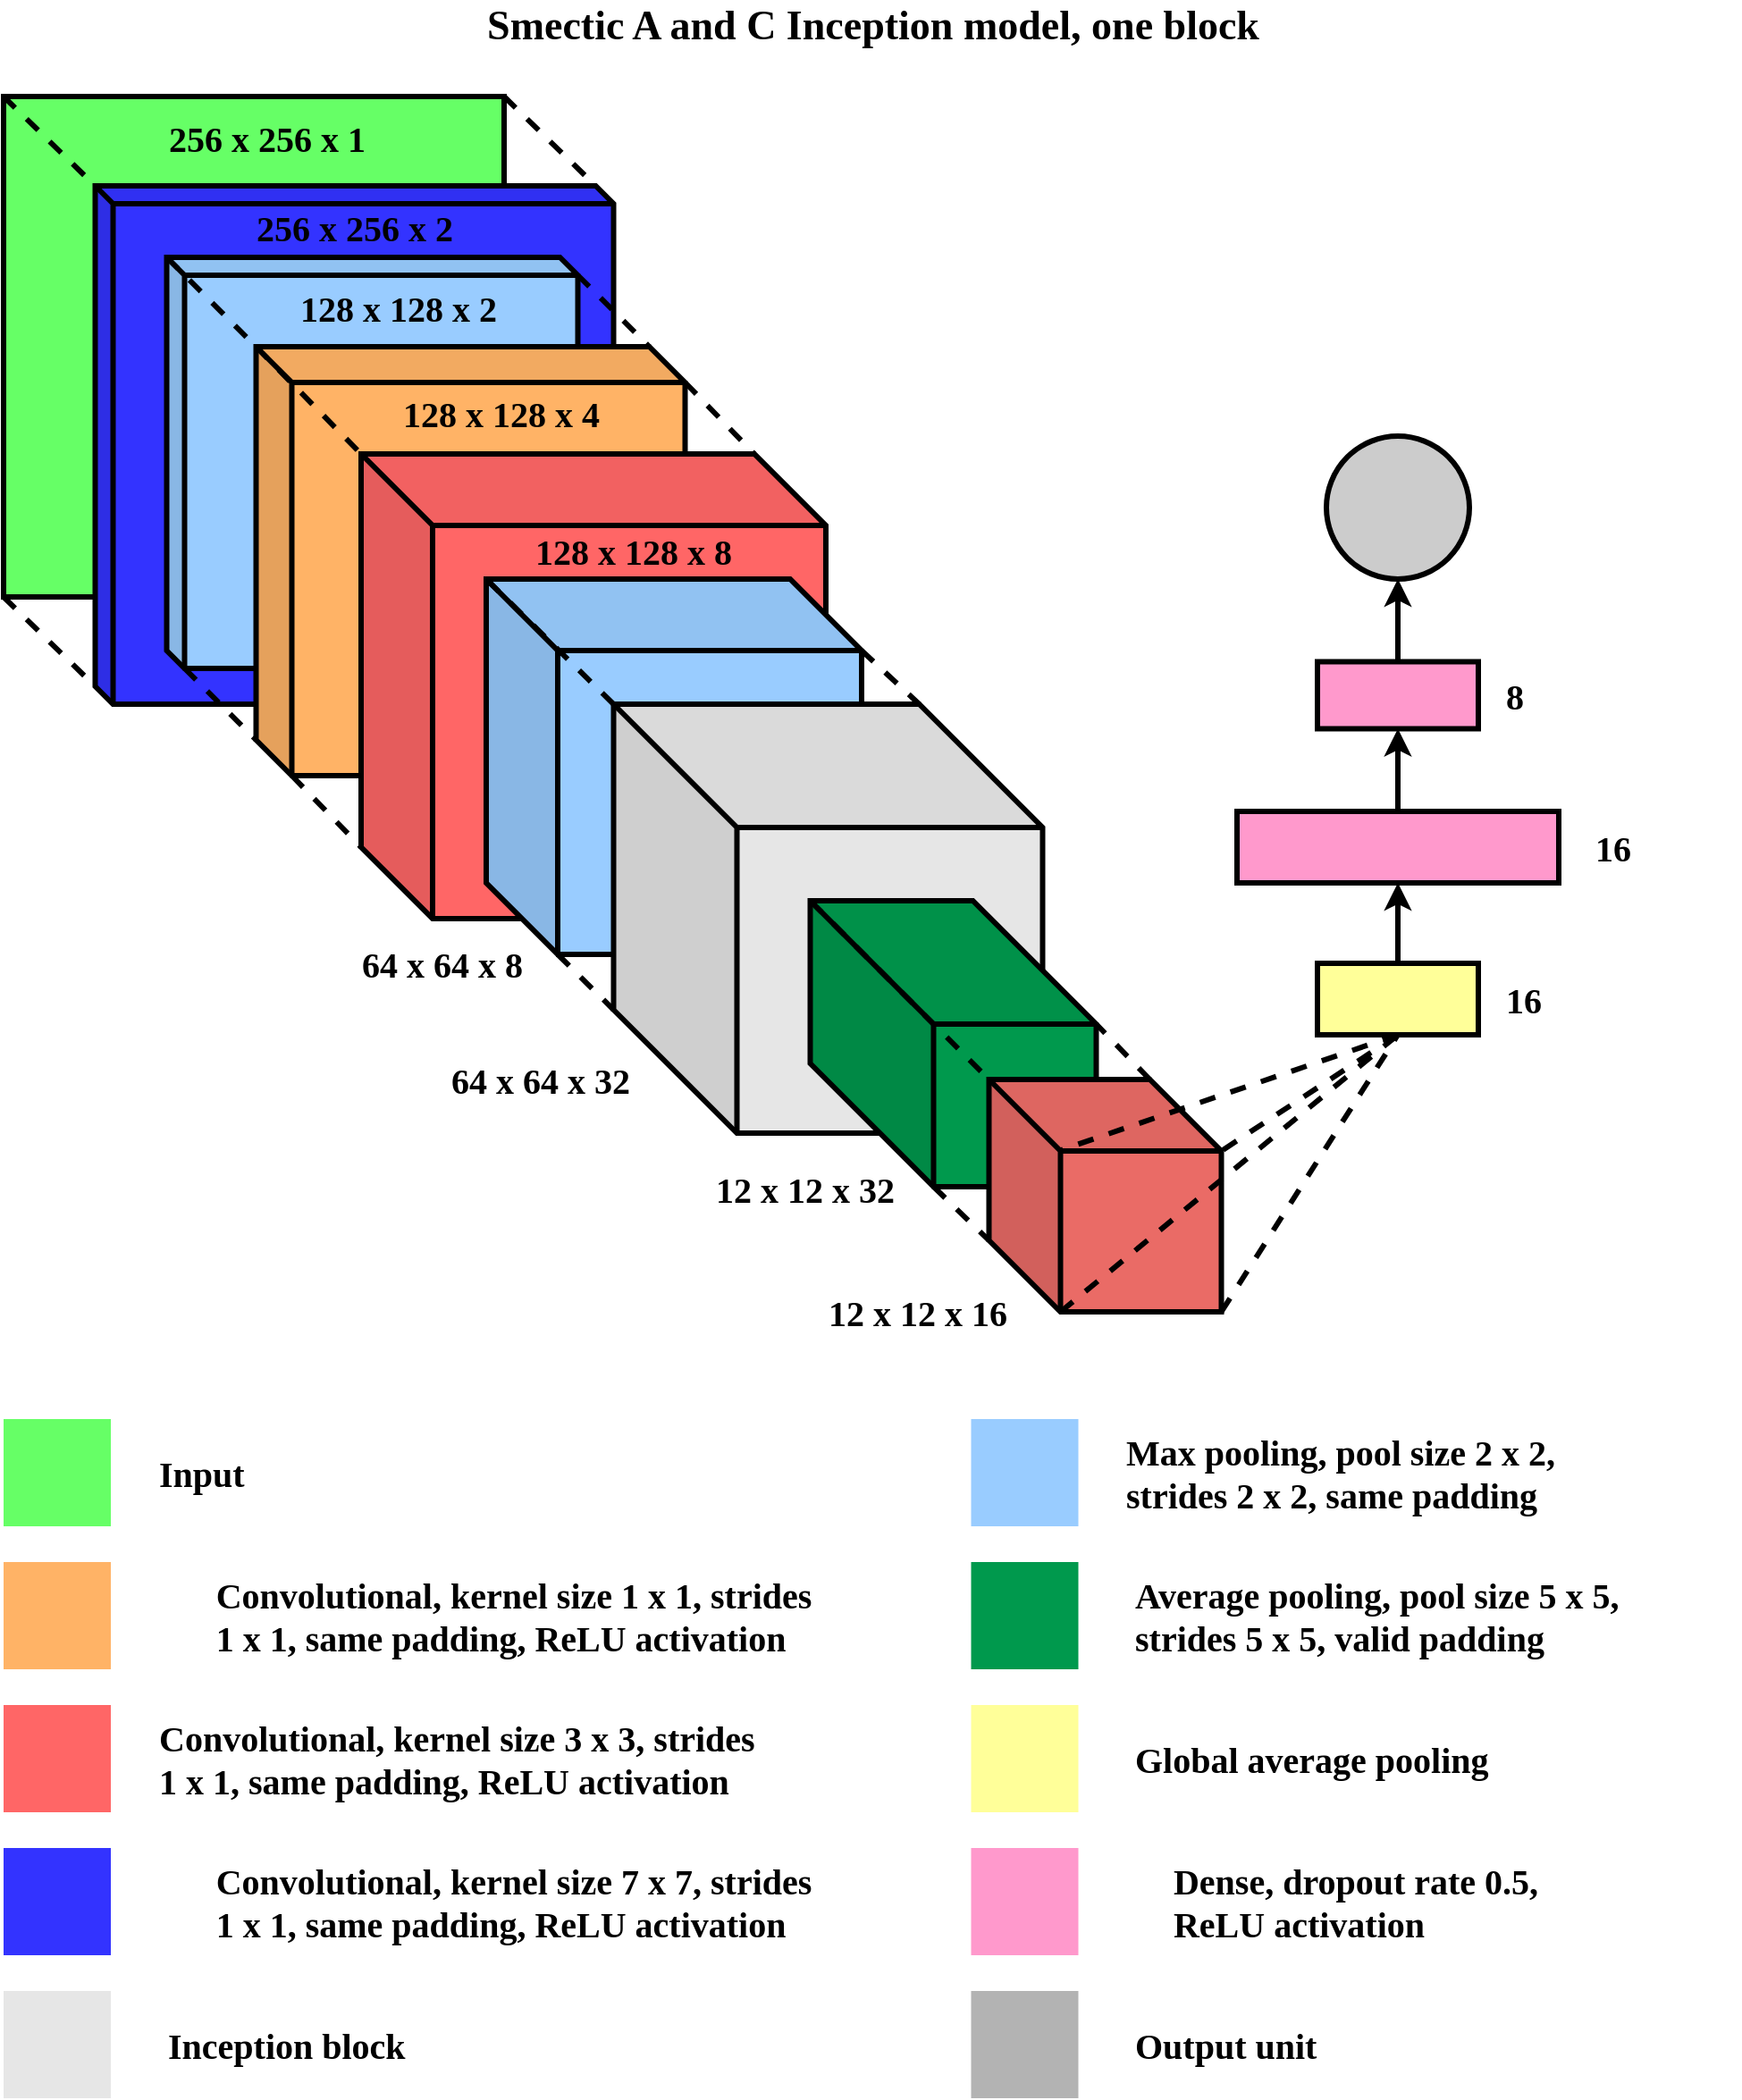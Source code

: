 <mxfile version="13.9.9" type="device"><diagram id="065E0gt1qzLNEhiPImf1" name="Page-1"><mxGraphModel dx="2370" dy="1370" grid="1" gridSize="10" guides="1" tooltips="1" connect="1" arrows="1" fold="1" page="1" pageScale="1" pageWidth="20000" pageHeight="20000" math="0" shadow="0"><root><mxCell id="0"/><mxCell id="1" parent="0"/><mxCell id="9Zj3RXnmFZOlg3Rd1LyL-15" value="" style="shape=cube;whiteSpace=wrap;html=1;boundedLbl=1;backgroundOutline=1;darkOpacity=0.05;darkOpacity2=0.1;size=0;fillColor=#66FF66;strokeWidth=3;" parent="1" vertex="1"><mxGeometry x="40" y="70" width="280" height="280" as="geometry"/></mxCell><mxCell id="9Zj3RXnmFZOlg3Rd1LyL-16" value="" style="shape=cube;whiteSpace=wrap;html=1;boundedLbl=1;backgroundOutline=1;darkOpacity=0.05;darkOpacity2=0.1;size=10;strokeWidth=3;fillColor=#3333FF;" parent="1" vertex="1"><mxGeometry x="91.25" y="120" width="290" height="290" as="geometry"/></mxCell><mxCell id="9Zj3RXnmFZOlg3Rd1LyL-17" value="" style="shape=cube;whiteSpace=wrap;html=1;boundedLbl=1;backgroundOutline=1;darkOpacity=0.05;darkOpacity2=0.1;size=10;strokeWidth=3;fillColor=#99CCFF;" parent="1" vertex="1"><mxGeometry x="131.25" y="160" width="230" height="230" as="geometry"/></mxCell><mxCell id="9Zj3RXnmFZOlg3Rd1LyL-34" value="" style="shape=cube;whiteSpace=wrap;html=1;boundedLbl=1;backgroundOutline=1;darkOpacity=0.05;darkOpacity2=0.1;size=20;strokeWidth=3;fillColor=#FFB366;" parent="1" vertex="1"><mxGeometry x="181.25" y="210" width="240" height="240" as="geometry"/></mxCell><mxCell id="9Zj3RXnmFZOlg3Rd1LyL-36" value="" style="shape=cube;whiteSpace=wrap;html=1;boundedLbl=1;backgroundOutline=1;darkOpacity=0.05;darkOpacity2=0.1;size=40;fillColor=#FF6666;strokeWidth=3;" parent="1" vertex="1"><mxGeometry x="240" y="270" width="260" height="260" as="geometry"/></mxCell><mxCell id="9Zj3RXnmFZOlg3Rd1LyL-55" value="" style="ellipse;whiteSpace=wrap;html=1;aspect=fixed;fillColor=#CCCCCC;strokeWidth=3;direction=north;" parent="1" vertex="1"><mxGeometry x="780" y="260" width="80" height="80" as="geometry"/></mxCell><mxCell id="9Zj3RXnmFZOlg3Rd1LyL-58" value="" style="endArrow=none;dashed=1;html=1;entryX=0;entryY=0;entryDx=280;entryDy=0;entryPerimeter=0;strokeWidth=3;" parent="1" target="9Zj3RXnmFZOlg3Rd1LyL-16" edge="1"><mxGeometry width="50" height="50" relative="1" as="geometry"><mxPoint x="320" y="70" as="sourcePoint"/><mxPoint x="370" y="20" as="targetPoint"/></mxGeometry></mxCell><mxCell id="9Zj3RXnmFZOlg3Rd1LyL-59" value="" style="endArrow=none;dashed=1;html=1;entryX=0;entryY=0;entryDx=0;entryDy=280;entryPerimeter=0;strokeWidth=3;" parent="1" target="9Zj3RXnmFZOlg3Rd1LyL-16" edge="1"><mxGeometry width="50" height="50" relative="1" as="geometry"><mxPoint x="40" y="350" as="sourcePoint"/><mxPoint x="120" y="430" as="targetPoint"/></mxGeometry></mxCell><mxCell id="9Zj3RXnmFZOlg3Rd1LyL-60" value="" style="endArrow=none;dashed=1;html=1;strokeWidth=3;exitX=0;exitY=0;exitDx=10;exitDy=230;exitPerimeter=0;entryX=0;entryY=0;entryDx=0;entryDy=220;entryPerimeter=0;" parent="1" source="9Zj3RXnmFZOlg3Rd1LyL-17" target="9Zj3RXnmFZOlg3Rd1LyL-34" edge="1"><mxGeometry width="50" height="50" relative="1" as="geometry"><mxPoint x="141.25" y="390" as="sourcePoint"/><mxPoint x="201.25" y="450" as="targetPoint"/></mxGeometry></mxCell><mxCell id="9Zj3RXnmFZOlg3Rd1LyL-61" value="" style="endArrow=none;dashed=1;html=1;strokeWidth=3;entryX=0;entryY=0;entryDx=220;entryDy=0;entryPerimeter=0;exitX=0;exitY=0;exitDx=230;exitDy=10;exitPerimeter=0;" parent="1" source="9Zj3RXnmFZOlg3Rd1LyL-17" target="9Zj3RXnmFZOlg3Rd1LyL-34" edge="1"><mxGeometry width="50" height="50" relative="1" as="geometry"><mxPoint x="361.25" y="170" as="sourcePoint"/><mxPoint x="421.25" y="230" as="targetPoint"/></mxGeometry></mxCell><mxCell id="9Zj3RXnmFZOlg3Rd1LyL-62" value="" style="endArrow=none;dashed=1;html=1;strokeWidth=3;entryX=0;entryY=0;entryDx=0;entryDy=0;entryPerimeter=0;exitX=0;exitY=0;exitDx=0;exitDy=0;exitPerimeter=0;" parent="1" source="9Zj3RXnmFZOlg3Rd1LyL-17" target="9Zj3RXnmFZOlg3Rd1LyL-34" edge="1"><mxGeometry width="50" height="50" relative="1" as="geometry"><mxPoint x="144" y="170" as="sourcePoint"/><mxPoint x="201.25" y="230" as="targetPoint"/></mxGeometry></mxCell><mxCell id="9Zj3RXnmFZOlg3Rd1LyL-63" value="" style="endArrow=none;dashed=1;html=1;strokeWidth=3;entryX=0;entryY=0;entryDx=0;entryDy=0;entryPerimeter=0;exitX=0;exitY=0;exitDx=0;exitDy=0;exitPerimeter=0;" parent="1" source="9Zj3RXnmFZOlg3Rd1LyL-34" target="9Zj3RXnmFZOlg3Rd1LyL-36" edge="1"><mxGeometry width="50" height="50" relative="1" as="geometry"><mxPoint x="220" y="240" as="sourcePoint"/><mxPoint x="261.25" y="287.5" as="targetPoint"/></mxGeometry></mxCell><mxCell id="9Zj3RXnmFZOlg3Rd1LyL-64" value="" style="endArrow=none;dashed=1;html=1;strokeWidth=3;entryX=0;entryY=0;entryDx=0;entryDy=220;entryPerimeter=0;exitX=0;exitY=0;exitDx=20;exitDy=240;exitPerimeter=0;" parent="1" source="9Zj3RXnmFZOlg3Rd1LyL-34" target="9Zj3RXnmFZOlg3Rd1LyL-36" edge="1"><mxGeometry width="50" height="50" relative="1" as="geometry"><mxPoint x="201.25" y="450" as="sourcePoint"/><mxPoint x="261.25" y="510" as="targetPoint"/></mxGeometry></mxCell><mxCell id="9Zj3RXnmFZOlg3Rd1LyL-65" value="" style="endArrow=none;dashed=1;html=1;strokeWidth=3;exitX=0;exitY=0;exitDx=240;exitDy=20;exitPerimeter=0;entryX=0;entryY=0;entryDx=220;entryDy=0;entryPerimeter=0;" parent="1" source="9Zj3RXnmFZOlg3Rd1LyL-34" target="9Zj3RXnmFZOlg3Rd1LyL-36" edge="1"><mxGeometry width="50" height="50" relative="1" as="geometry"><mxPoint x="421.25" y="227.5" as="sourcePoint"/><mxPoint x="481.25" y="288" as="targetPoint"/></mxGeometry></mxCell><mxCell id="9Zj3RXnmFZOlg3Rd1LyL-66" value="" style="endArrow=none;dashed=1;html=1;entryX=0;entryY=0;entryDx=0;entryDy=0;entryPerimeter=0;strokeWidth=3;" parent="1" target="9Zj3RXnmFZOlg3Rd1LyL-16" edge="1"><mxGeometry width="50" height="50" relative="1" as="geometry"><mxPoint x="40" y="70" as="sourcePoint"/><mxPoint x="120" y="150" as="targetPoint"/></mxGeometry></mxCell><mxCell id="9Zj3RXnmFZOlg3Rd1LyL-89" value="" style="endArrow=classic;html=1;strokeWidth=3;exitX=0.5;exitY=1;exitDx=0;exitDy=0;entryX=0.5;entryY=1;entryDx=0;entryDy=0;" parent="1" source="9Zj3RXnmFZOlg3Rd1LyL-91" target="9Zj3RXnmFZOlg3Rd1LyL-92" edge="1"><mxGeometry width="50" height="50" relative="1" as="geometry"><mxPoint x="740" y="330" as="sourcePoint"/><mxPoint x="800" y="328.92" as="targetPoint"/></mxGeometry></mxCell><mxCell id="9Zj3RXnmFZOlg3Rd1LyL-90" value="" style="endArrow=classic;html=1;strokeWidth=3;exitX=0.5;exitY=0;exitDx=0;exitDy=0;entryX=0.5;entryY=1;entryDx=0;entryDy=0;" parent="1" source="9Zj3RXnmFZOlg3Rd1LyL-92" target="9Zj3RXnmFZOlg3Rd1LyL-93" edge="1"><mxGeometry width="50" height="50" relative="1" as="geometry"><mxPoint x="840" y="330" as="sourcePoint"/><mxPoint x="835" y="440" as="targetPoint"/></mxGeometry></mxCell><mxCell id="9Zj3RXnmFZOlg3Rd1LyL-91" value="" style="rounded=0;whiteSpace=wrap;html=1;fillColor=#FFFF99;rotation=90;strokeWidth=3;direction=south;" parent="1" vertex="1"><mxGeometry x="800" y="530" width="40" height="90" as="geometry"/></mxCell><mxCell id="9Zj3RXnmFZOlg3Rd1LyL-92" value="" style="rounded=0;whiteSpace=wrap;html=1;fillColor=#FF99CC;rotation=-90;strokeWidth=3;direction=south;" parent="1" vertex="1"><mxGeometry x="800" y="400" width="40" height="180" as="geometry"/></mxCell><mxCell id="9Zj3RXnmFZOlg3Rd1LyL-93" value="" style="rounded=0;whiteSpace=wrap;html=1;fillColor=#FF99CC;rotation=-90;strokeWidth=3;direction=south;" parent="1" vertex="1"><mxGeometry x="801.25" y="360" width="37.5" height="90" as="geometry"/></mxCell><mxCell id="9Zj3RXnmFZOlg3Rd1LyL-112" value="" style="endArrow=classic;html=1;strokeWidth=3;exitX=0.5;exitY=0;exitDx=0;exitDy=0;entryX=0;entryY=0.5;entryDx=0;entryDy=0;" parent="1" source="9Zj3RXnmFZOlg3Rd1LyL-93" target="9Zj3RXnmFZOlg3Rd1LyL-55" edge="1"><mxGeometry width="50" height="50" relative="1" as="geometry"><mxPoint x="965" y="360" as="sourcePoint"/><mxPoint x="990" y="490" as="targetPoint"/></mxGeometry></mxCell><mxCell id="9Zj3RXnmFZOlg3Rd1LyL-113" value="&lt;font style=&quot;font-size: 20px&quot; face=&quot;Tahoma&quot;&gt;&lt;b&gt;256 x 256 x 1&lt;/b&gt;&lt;/font&gt;" style="text;html=1;align=center;verticalAlign=middle;resizable=0;points=[];autosize=1;" parent="1" vertex="1"><mxGeometry x="112" y="83" width="150" height="20" as="geometry"/></mxCell><mxCell id="9Zj3RXnmFZOlg3Rd1LyL-131" value="&lt;font face=&quot;Tahoma&quot;&gt;&lt;span style=&quot;font-size: 20px&quot;&gt;&lt;b&gt;256 x 256 x 2&lt;/b&gt;&lt;/span&gt;&lt;/font&gt;" style="text;html=1;align=center;verticalAlign=middle;resizable=0;points=[];autosize=1;" parent="1" vertex="1"><mxGeometry x="161.25" y="133" width="150" height="20" as="geometry"/></mxCell><mxCell id="9Zj3RXnmFZOlg3Rd1LyL-132" value="&lt;font face=&quot;Tahoma&quot;&gt;&lt;span style=&quot;font-size: 20px&quot;&gt;&lt;b&gt;128 x 128 x 2&amp;nbsp;&lt;/b&gt;&lt;/span&gt;&lt;/font&gt;" style="text;html=1;align=center;verticalAlign=middle;resizable=0;points=[];autosize=1;" parent="1" vertex="1"><mxGeometry x="183.25" y="178" width="160" height="20" as="geometry"/></mxCell><mxCell id="9Zj3RXnmFZOlg3Rd1LyL-133" value="&lt;font face=&quot;Tahoma&quot;&gt;&lt;span style=&quot;font-size: 20px&quot;&gt;&lt;b&gt;128 x 128 x 4&lt;/b&gt;&lt;/span&gt;&lt;/font&gt;" style="text;html=1;align=center;verticalAlign=middle;resizable=0;points=[];autosize=1;" parent="1" vertex="1"><mxGeometry x="243.25" y="237" width="150" height="20" as="geometry"/></mxCell><mxCell id="9Zj3RXnmFZOlg3Rd1LyL-142" value="&lt;font face=&quot;Tahoma&quot;&gt;&lt;span style=&quot;font-size: 20px&quot;&gt;&lt;b&gt;16&lt;/b&gt;&lt;/span&gt;&lt;/font&gt;" style="text;html=1;align=center;verticalAlign=middle;resizable=0;points=[];autosize=1;" parent="1" vertex="1"><mxGeometry x="870" y="565" width="40" height="20" as="geometry"/></mxCell><mxCell id="9Zj3RXnmFZOlg3Rd1LyL-143" value="&lt;font face=&quot;Tahoma&quot;&gt;&lt;span style=&quot;font-size: 20px&quot;&gt;&lt;b&gt;16&lt;/b&gt;&lt;/span&gt;&lt;/font&gt;" style="text;html=1;align=center;verticalAlign=middle;resizable=0;points=[];autosize=1;" parent="1" vertex="1"><mxGeometry x="920" y="480" width="40" height="20" as="geometry"/></mxCell><mxCell id="9Zj3RXnmFZOlg3Rd1LyL-144" value="&lt;font face=&quot;Tahoma&quot;&gt;&lt;span style=&quot;font-size: 20px&quot;&gt;&lt;b&gt;8&lt;/b&gt;&lt;/span&gt;&lt;/font&gt;" style="text;html=1;align=center;verticalAlign=middle;resizable=0;points=[];autosize=1;" parent="1" vertex="1"><mxGeometry x="870" y="395" width="30" height="20" as="geometry"/></mxCell><mxCell id="9Zj3RXnmFZOlg3Rd1LyL-145" value="" style="rounded=0;whiteSpace=wrap;html=1;strokeWidth=3;fillColor=#FF6666;strokeColor=none;" parent="1" vertex="1"><mxGeometry x="40" y="970" width="60" height="60" as="geometry"/></mxCell><mxCell id="9Zj3RXnmFZOlg3Rd1LyL-146" value="" style="rounded=0;whiteSpace=wrap;html=1;strokeWidth=3;fillColor=#66FF66;strokeColor=none;" parent="1" vertex="1"><mxGeometry x="40" y="810" width="60" height="60" as="geometry"/></mxCell><mxCell id="9Zj3RXnmFZOlg3Rd1LyL-147" value="" style="rounded=0;whiteSpace=wrap;html=1;strokeWidth=3;fillColor=#B3B3B3;strokeColor=none;" parent="1" vertex="1"><mxGeometry x="581.25" y="1130" width="60" height="60" as="geometry"/></mxCell><mxCell id="9Zj3RXnmFZOlg3Rd1LyL-148" value="" style="rounded=0;whiteSpace=wrap;html=1;strokeWidth=3;fillColor=#99CCFF;strokeColor=none;" parent="1" vertex="1"><mxGeometry x="581.25" y="810" width="60" height="60" as="geometry"/></mxCell><mxCell id="9Zj3RXnmFZOlg3Rd1LyL-149" value="" style="rounded=0;whiteSpace=wrap;html=1;strokeWidth=3;fillColor=#FFFF99;strokeColor=none;" parent="1" vertex="1"><mxGeometry x="581.25" y="970" width="60" height="60" as="geometry"/></mxCell><mxCell id="9Zj3RXnmFZOlg3Rd1LyL-150" value="" style="rounded=0;whiteSpace=wrap;html=1;strokeWidth=3;fillColor=#FF99CC;strokeColor=none;" parent="1" vertex="1"><mxGeometry x="581.25" y="1050" width="60" height="60" as="geometry"/></mxCell><mxCell id="9Zj3RXnmFZOlg3Rd1LyL-152" value="&lt;font face=&quot;Tahoma&quot;&gt;&lt;span style=&quot;font-size: 20px&quot;&gt;&lt;b&gt;Input&lt;/b&gt;&lt;/span&gt;&lt;/font&gt;" style="text;html=1;align=left;verticalAlign=middle;resizable=0;points=[];autosize=1;" parent="1" vertex="1"><mxGeometry x="125" y="830" width="70" height="20" as="geometry"/></mxCell><mxCell id="9Zj3RXnmFZOlg3Rd1LyL-153" value="&lt;div&gt;&lt;b style=&quot;font-size: 20px ; font-family: &amp;#34;tahoma&amp;#34;&quot;&gt;Convolutional, kernel size 3 x 3,&amp;nbsp;&lt;/b&gt;&lt;b style=&quot;font-family: &amp;#34;tahoma&amp;#34; ; font-size: 20px&quot;&gt;strides&lt;/b&gt;&lt;/div&gt;&lt;div&gt;&lt;b style=&quot;font-family: &amp;#34;tahoma&amp;#34; ; font-size: 20px&quot;&gt;1 x 1, same padding, ReLU activation&lt;/b&gt;&lt;/div&gt;" style="text;html=1;align=left;verticalAlign=middle;resizable=0;points=[];autosize=1;" parent="1" vertex="1"><mxGeometry x="125" y="980" width="410" height="40" as="geometry"/></mxCell><mxCell id="9Zj3RXnmFZOlg3Rd1LyL-154" value="&lt;font face=&quot;Tahoma&quot;&gt;&lt;span style=&quot;font-size: 20px&quot;&gt;&lt;b&gt;Max pooling, pool size 2 x 2,&lt;br&gt;strides 2 x 2, same padding&amp;nbsp;&lt;/b&gt;&lt;/span&gt;&lt;/font&gt;" style="text;html=1;align=left;verticalAlign=middle;resizable=0;points=[];autosize=1;" parent="1" vertex="1"><mxGeometry x="666.25" y="820" width="300" height="40" as="geometry"/></mxCell><mxCell id="9Zj3RXnmFZOlg3Rd1LyL-155" value="&lt;font face=&quot;Tahoma&quot;&gt;&lt;span style=&quot;font-size: 20px&quot;&gt;&lt;b&gt;Output unit&lt;/b&gt;&lt;/span&gt;&lt;/font&gt;" style="text;html=1;align=left;verticalAlign=middle;resizable=0;points=[];autosize=1;" parent="1" vertex="1"><mxGeometry x="671.25" y="1150" width="130" height="20" as="geometry"/></mxCell><mxCell id="9Zj3RXnmFZOlg3Rd1LyL-156" value="&lt;div style=&quot;text-align: left&quot;&gt;&lt;b style=&quot;font-size: 20px ; font-family: &amp;#34;tahoma&amp;#34;&quot;&gt;Dense, dropout rate 0.5,&lt;/b&gt;&lt;/div&gt;&lt;font face=&quot;Tahoma&quot;&gt;&lt;div style=&quot;text-align: left&quot;&gt;&lt;b style=&quot;font-size: 20px&quot;&gt;ReLU activation&lt;/b&gt;&lt;/div&gt;&lt;/font&gt;" style="text;html=1;align=center;verticalAlign=middle;resizable=0;points=[];autosize=1;" parent="1" vertex="1"><mxGeometry x="666.25" y="1060" width="260" height="40" as="geometry"/></mxCell><mxCell id="9Zj3RXnmFZOlg3Rd1LyL-157" value="&lt;font face=&quot;Tahoma&quot;&gt;&lt;span style=&quot;font-size: 20px&quot;&gt;&lt;b&gt;Global average pooling&lt;/b&gt;&lt;/span&gt;&lt;/font&gt;" style="text;html=1;align=left;verticalAlign=middle;resizable=0;points=[];autosize=1;" parent="1" vertex="1"><mxGeometry x="671.25" y="990" width="250" height="20" as="geometry"/></mxCell><mxCell id="hBKXDSo3iaA-zNHNNbgm-1" value="" style="rounded=0;whiteSpace=wrap;html=1;strokeWidth=3;strokeColor=none;fillColor=#3333FF;" parent="1" vertex="1"><mxGeometry x="40" y="1050" width="60" height="60" as="geometry"/></mxCell><mxCell id="hBKXDSo3iaA-zNHNNbgm-2" value="&lt;div style=&quot;text-align: left&quot;&gt;&lt;b style=&quot;font-size: 20px ; font-family: &amp;#34;tahoma&amp;#34;&quot;&gt;Convolutional, kernel size 7 x 7,&amp;nbsp;&lt;/b&gt;&lt;b style=&quot;font-family: &amp;#34;tahoma&amp;#34; ; font-size: 20px&quot;&gt;strides&lt;/b&gt;&lt;/div&gt;&lt;div style=&quot;text-align: left&quot;&gt;&lt;b style=&quot;font-family: &amp;#34;tahoma&amp;#34; ; font-size: 20px&quot;&gt;1 x 1, same padding, ReLU activation&lt;/b&gt;&lt;/div&gt;" style="text;html=1;align=center;verticalAlign=middle;resizable=0;points=[];autosize=1;" parent="1" vertex="1"><mxGeometry x="120" y="1060" width="410" height="40" as="geometry"/></mxCell><mxCell id="hBKXDSo3iaA-zNHNNbgm-3" value="" style="rounded=0;whiteSpace=wrap;html=1;strokeWidth=3;strokeColor=none;fillColor=#FFB366;" parent="1" vertex="1"><mxGeometry x="40" y="890" width="60" height="60" as="geometry"/></mxCell><mxCell id="hBKXDSo3iaA-zNHNNbgm-4" value="&lt;div style=&quot;text-align: left&quot;&gt;&lt;b style=&quot;font-size: 20px ; font-family: &amp;#34;tahoma&amp;#34;&quot;&gt;Convolutional, kernel size 1 x 1,&amp;nbsp;&lt;/b&gt;&lt;b style=&quot;font-family: &amp;#34;tahoma&amp;#34; ; font-size: 20px&quot;&gt;strides&lt;/b&gt;&lt;/div&gt;&lt;div style=&quot;text-align: left&quot;&gt;&lt;b style=&quot;font-family: &amp;#34;tahoma&amp;#34; ; font-size: 20px&quot;&gt;1 x 1, same padding, ReLU activation&lt;/b&gt;&lt;/div&gt;" style="text;html=1;align=center;verticalAlign=middle;resizable=0;points=[];autosize=1;" parent="1" vertex="1"><mxGeometry x="120" y="900" width="410" height="40" as="geometry"/></mxCell><mxCell id="hBKXDSo3iaA-zNHNNbgm-5" value="" style="rounded=0;whiteSpace=wrap;html=1;strokeWidth=3;strokeColor=none;fillColor=#E6E6E6;" parent="1" vertex="1"><mxGeometry x="40" y="1130" width="60" height="60" as="geometry"/></mxCell><mxCell id="hBKXDSo3iaA-zNHNNbgm-6" value="&lt;font face=&quot;Tahoma&quot;&gt;&lt;span style=&quot;font-size: 20px&quot;&gt;&lt;b&gt;Inception block&lt;br&gt;&lt;/b&gt;&lt;/span&gt;&lt;/font&gt;" style="text;html=1;align=left;verticalAlign=middle;resizable=0;points=[];autosize=1;" parent="1" vertex="1"><mxGeometry x="130" y="1150" width="170" height="20" as="geometry"/></mxCell><mxCell id="hBKXDSo3iaA-zNHNNbgm-7" value="" style="rounded=0;whiteSpace=wrap;html=1;strokeWidth=3;strokeColor=none;fillColor=#00994D;" parent="1" vertex="1"><mxGeometry x="581.25" y="890" width="60" height="60" as="geometry"/></mxCell><mxCell id="hBKXDSo3iaA-zNHNNbgm-8" value="&lt;font face=&quot;Tahoma&quot;&gt;&lt;span style=&quot;font-size: 20px&quot;&gt;&lt;b&gt;Average pooling, pool size 5 x 5, &lt;br&gt;strides 5 x 5, valid padding&amp;nbsp;&lt;br&gt;&lt;/b&gt;&lt;/span&gt;&lt;/font&gt;" style="text;html=1;align=left;verticalAlign=middle;resizable=0;points=[];autosize=1;" parent="1" vertex="1"><mxGeometry x="671.25" y="900" width="340" height="40" as="geometry"/></mxCell><mxCell id="hBKXDSo3iaA-zNHNNbgm-10" value="" style="shape=cube;whiteSpace=wrap;html=1;boundedLbl=1;backgroundOutline=1;darkOpacity=0.05;darkOpacity2=0.1;size=40;strokeWidth=3;fillColor=#99CCFF;" parent="1" vertex="1"><mxGeometry x="310" y="340" width="210" height="210" as="geometry"/></mxCell><mxCell id="hBKXDSo3iaA-zNHNNbgm-11" value="" style="shape=cube;whiteSpace=wrap;html=1;boundedLbl=1;backgroundOutline=1;darkOpacity=0.05;darkOpacity2=0.1;size=69;strokeWidth=3;fillColor=#E6E6E6;" parent="1" vertex="1"><mxGeometry x="381.25" y="410" width="240" height="240" as="geometry"/></mxCell><mxCell id="hBKXDSo3iaA-zNHNNbgm-12" value="" style="endArrow=none;dashed=1;html=1;strokeWidth=3;entryX=0;entryY=0;entryDx=0;entryDy=171;entryPerimeter=0;exitX=0;exitY=0;exitDx=40;exitDy=210;exitPerimeter=0;" parent="1" source="hBKXDSo3iaA-zNHNNbgm-10" target="hBKXDSo3iaA-zNHNNbgm-11" edge="1"><mxGeometry width="50" height="50" relative="1" as="geometry"><mxPoint x="190" y="440" as="sourcePoint"/><mxPoint x="250" y="500" as="targetPoint"/></mxGeometry></mxCell><mxCell id="hBKXDSo3iaA-zNHNNbgm-13" value="" style="endArrow=none;dashed=1;html=1;strokeWidth=3;entryX=0;entryY=0;entryDx=171;entryDy=0;entryPerimeter=0;exitX=0;exitY=0;exitDx=210;exitDy=40;exitPerimeter=0;" parent="1" source="hBKXDSo3iaA-zNHNNbgm-10" target="hBKXDSo3iaA-zNHNNbgm-11" edge="1"><mxGeometry width="50" height="50" relative="1" as="geometry"><mxPoint x="200" y="450" as="sourcePoint"/><mxPoint x="260" y="510" as="targetPoint"/></mxGeometry></mxCell><mxCell id="hBKXDSo3iaA-zNHNNbgm-14" value="" style="endArrow=none;dashed=1;html=1;strokeWidth=3;exitX=0;exitY=0;exitDx=0;exitDy=0;exitPerimeter=0;entryX=0;entryY=0;entryDx=0;entryDy=0;entryPerimeter=0;" parent="1" source="hBKXDSo3iaA-zNHNNbgm-11" target="hBKXDSo3iaA-zNHNNbgm-10" edge="1"><mxGeometry width="50" height="50" relative="1" as="geometry"><mxPoint x="210" y="460" as="sourcePoint"/><mxPoint x="270" y="520" as="targetPoint"/></mxGeometry></mxCell><mxCell id="hBKXDSo3iaA-zNHNNbgm-15" value="" style="shape=cube;whiteSpace=wrap;html=1;boundedLbl=1;backgroundOutline=1;darkOpacity=0.05;darkOpacity2=0.1;size=69;strokeWidth=3;fillColor=#00994D;" parent="1" vertex="1"><mxGeometry x="491.25" y="520" width="160" height="160" as="geometry"/></mxCell><mxCell id="hBKXDSo3iaA-zNHNNbgm-16" value="" style="shape=cube;whiteSpace=wrap;html=1;boundedLbl=1;backgroundOutline=1;darkOpacity=0.05;darkOpacity2=0.1;size=40;strokeWidth=3;fillColor=#EA6B66;" parent="1" vertex="1"><mxGeometry x="591.25" y="620" width="130" height="130" as="geometry"/></mxCell><mxCell id="hBKXDSo3iaA-zNHNNbgm-17" value="" style="endArrow=none;dashed=1;html=1;strokeWidth=3;entryX=0;entryY=0;entryDx=0;entryDy=90;entryPerimeter=0;exitX=0;exitY=0;exitDx=69;exitDy=160;exitPerimeter=0;" parent="1" source="hBKXDSo3iaA-zNHNNbgm-15" target="hBKXDSo3iaA-zNHNNbgm-16" edge="1"><mxGeometry width="50" height="50" relative="1" as="geometry"><mxPoint x="351.25" y="550" as="sourcePoint"/><mxPoint x="391.25" y="591" as="targetPoint"/></mxGeometry></mxCell><mxCell id="hBKXDSo3iaA-zNHNNbgm-18" value="" style="endArrow=none;dashed=1;html=1;strokeWidth=3;entryX=0;entryY=0;entryDx=0;entryDy=0;entryPerimeter=0;exitX=0;exitY=0;exitDx=0;exitDy=0;exitPerimeter=0;" parent="1" source="hBKXDSo3iaA-zNHNNbgm-15" target="hBKXDSo3iaA-zNHNNbgm-16" edge="1"><mxGeometry width="50" height="50" relative="1" as="geometry"><mxPoint x="570.25" y="690" as="sourcePoint"/><mxPoint x="601.25" y="720" as="targetPoint"/></mxGeometry></mxCell><mxCell id="hBKXDSo3iaA-zNHNNbgm-19" value="" style="endArrow=none;dashed=1;html=1;strokeWidth=3;entryX=0;entryY=0;entryDx=160;entryDy=69;entryPerimeter=0;exitX=0;exitY=0;exitDx=90;exitDy=0;exitPerimeter=0;" parent="1" source="hBKXDSo3iaA-zNHNNbgm-16" target="hBKXDSo3iaA-zNHNNbgm-15" edge="1"><mxGeometry width="50" height="50" relative="1" as="geometry"><mxPoint x="580.25" y="700" as="sourcePoint"/><mxPoint x="611.25" y="730" as="targetPoint"/></mxGeometry></mxCell><mxCell id="2tF-i2mU6JQ0GPjtHkEW-2" value="&lt;font face=&quot;Tahoma&quot; size=&quot;1&quot;&gt;&lt;b style=&quot;font-size: 23px&quot;&gt;Smectic A and C Inception model, one block&lt;/b&gt;&lt;/font&gt;" style="text;html=1;align=center;verticalAlign=middle;resizable=0;points=[];autosize=1;" vertex="1" parent="1"><mxGeometry x="266.25" y="20" width="520" height="20" as="geometry"/></mxCell><mxCell id="2tF-i2mU6JQ0GPjtHkEW-3" value="" style="endArrow=none;dashed=1;html=1;strokeWidth=3;entryX=0;entryY=0;entryDx=130;entryDy=40;entryPerimeter=0;exitX=0.5;exitY=0;exitDx=0;exitDy=0;" edge="1" parent="1" source="9Zj3RXnmFZOlg3Rd1LyL-91" target="hBKXDSo3iaA-zNHNNbgm-16"><mxGeometry width="50" height="50" relative="1" as="geometry"><mxPoint x="691.25" y="630" as="sourcePoint"/><mxPoint x="661.25" y="599.0" as="targetPoint"/></mxGeometry></mxCell><mxCell id="2tF-i2mU6JQ0GPjtHkEW-4" value="" style="endArrow=none;dashed=1;html=1;strokeWidth=3;exitX=1;exitY=1;exitDx=0;exitDy=0;exitPerimeter=0;entryX=0.5;entryY=0;entryDx=0;entryDy=0;" edge="1" parent="1" source="hBKXDSo3iaA-zNHNNbgm-16" target="9Zj3RXnmFZOlg3Rd1LyL-91"><mxGeometry width="50" height="50" relative="1" as="geometry"><mxPoint x="701.25" y="640" as="sourcePoint"/><mxPoint x="671.25" y="609.0" as="targetPoint"/></mxGeometry></mxCell><mxCell id="2tF-i2mU6JQ0GPjtHkEW-5" value="" style="endArrow=none;dashed=1;html=1;strokeWidth=3;entryX=0.5;entryY=0;entryDx=0;entryDy=0;exitX=0;exitY=0;exitDx=40;exitDy=130;exitPerimeter=0;" edge="1" parent="1" source="hBKXDSo3iaA-zNHNNbgm-16" target="9Zj3RXnmFZOlg3Rd1LyL-91"><mxGeometry width="50" height="50" relative="1" as="geometry"><mxPoint x="711.25" y="650" as="sourcePoint"/><mxPoint x="681.25" y="619.0" as="targetPoint"/></mxGeometry></mxCell><mxCell id="2tF-i2mU6JQ0GPjtHkEW-6" value="" style="endArrow=none;dashed=1;html=1;strokeWidth=3;exitX=0.5;exitY=0;exitDx=0;exitDy=0;entryX=0.298;entryY=0.308;entryDx=0;entryDy=0;entryPerimeter=0;" edge="1" parent="1" source="9Zj3RXnmFZOlg3Rd1LyL-91" target="hBKXDSo3iaA-zNHNNbgm-16"><mxGeometry width="50" height="50" relative="1" as="geometry"><mxPoint x="721.25" y="660" as="sourcePoint"/><mxPoint x="721" y="649" as="targetPoint"/></mxGeometry></mxCell><mxCell id="2tF-i2mU6JQ0GPjtHkEW-7" value="&lt;font face=&quot;Tahoma&quot;&gt;&lt;span style=&quot;font-size: 20px&quot;&gt;&lt;b&gt;128 x 128 x 8&lt;/b&gt;&lt;/span&gt;&lt;/font&gt;" style="text;html=1;align=center;verticalAlign=middle;resizable=0;points=[];autosize=1;" vertex="1" parent="1"><mxGeometry x="317" y="314" width="150" height="20" as="geometry"/></mxCell><mxCell id="2tF-i2mU6JQ0GPjtHkEW-8" value="&lt;font face=&quot;Tahoma&quot;&gt;&lt;span style=&quot;font-size: 20px&quot;&gt;&lt;b&gt;64 x 64 x 8&lt;/b&gt;&lt;/span&gt;&lt;/font&gt;" style="text;html=1;align=center;verticalAlign=middle;resizable=0;points=[];autosize=1;" vertex="1" parent="1"><mxGeometry x="220" y="545" width="130" height="20" as="geometry"/></mxCell><mxCell id="2tF-i2mU6JQ0GPjtHkEW-9" value="&lt;font face=&quot;Tahoma&quot;&gt;&lt;span style=&quot;font-size: 20px&quot;&gt;&lt;b&gt;64 x 64 x 32&lt;/b&gt;&lt;/span&gt;&lt;/font&gt;" style="text;html=1;align=center;verticalAlign=middle;resizable=0;points=[];autosize=1;" vertex="1" parent="1"><mxGeometry x="270" y="610" width="140" height="20" as="geometry"/></mxCell><mxCell id="2tF-i2mU6JQ0GPjtHkEW-10" value="&lt;font face=&quot;Tahoma&quot;&gt;&lt;span style=&quot;font-size: 20px&quot;&gt;&lt;b&gt;12 x 12 x 32&lt;/b&gt;&lt;/span&gt;&lt;/font&gt;" style="text;html=1;align=center;verticalAlign=middle;resizable=0;points=[];autosize=1;" vertex="1" parent="1"><mxGeometry x="418" y="671" width="140" height="20" as="geometry"/></mxCell><mxCell id="2tF-i2mU6JQ0GPjtHkEW-11" value="&lt;font face=&quot;Tahoma&quot;&gt;&lt;span style=&quot;font-size: 20px&quot;&gt;&lt;b&gt;12 x 12 x 16&lt;/b&gt;&lt;/span&gt;&lt;/font&gt;" style="text;html=1;align=center;verticalAlign=middle;resizable=0;points=[];autosize=1;" vertex="1" parent="1"><mxGeometry x="481.25" y="740" width="140" height="20" as="geometry"/></mxCell></root></mxGraphModel></diagram></mxfile>